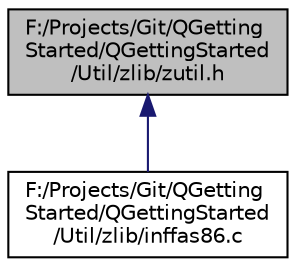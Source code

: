 digraph "F:/Projects/Git/QGettingStarted/QGettingStarted/Util/zlib/zutil.h"
{
  edge [fontname="Helvetica",fontsize="10",labelfontname="Helvetica",labelfontsize="10"];
  node [fontname="Helvetica",fontsize="10",shape=record];
  Node3 [label="F:/Projects/Git/QGetting\lStarted/QGettingStarted\l/Util/zlib/zutil.h",height=0.2,width=0.4,color="black", fillcolor="grey75", style="filled", fontcolor="black"];
  Node3 -> Node4 [dir="back",color="midnightblue",fontsize="10",style="solid",fontname="Helvetica"];
  Node4 [label="F:/Projects/Git/QGetting\lStarted/QGettingStarted\l/Util/zlib/inffas86.c",height=0.2,width=0.4,color="black", fillcolor="white", style="filled",URL="$inffas86_8c.html"];
}
